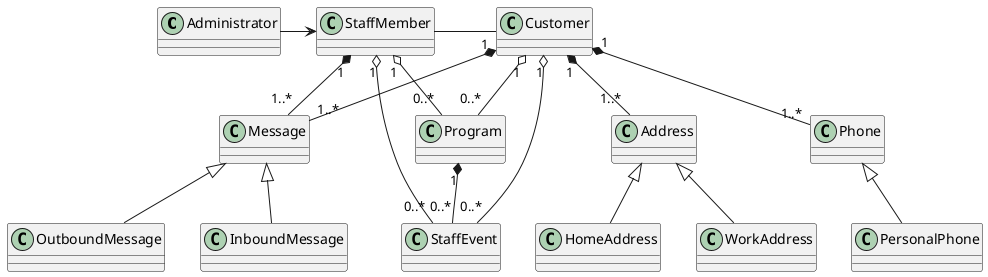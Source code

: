 @startuml

Administrator -> StaffMember
StaffMember --r Customer
StaffMember"1" o-- "0..*"StaffEvent
StaffMember"1" o-- "0..*"Program
StaffMember"1" *-- "1..*"Message
Program"1" *-- "0..*"StaffEvent
Customer"1" *-- "1..*"Address
Customer"1" *-- "1..*"Phone
Customer"1" *-- "1..*"Message
Customer"1" o-- "0..*"StaffEvent
Customer"1" o-- "0..*"Program
Address <|-- HomeAddress
Address <|-- WorkAddress
Phone <|-- PersonalPhone
Message <|-- InboundMessage
Message <|-- OutboundMessage

@enduml